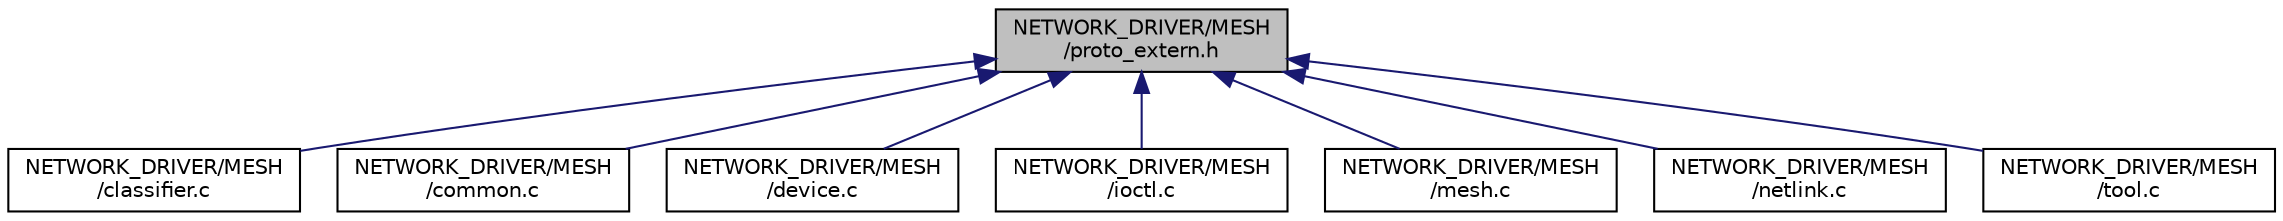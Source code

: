 digraph "NETWORK_DRIVER/MESH/proto_extern.h"
{
 // LATEX_PDF_SIZE
  edge [fontname="Helvetica",fontsize="10",labelfontname="Helvetica",labelfontsize="10"];
  node [fontname="Helvetica",fontsize="10",shape=record];
  Node1 [label="NETWORK_DRIVER/MESH\l/proto_extern.h",height=0.2,width=0.4,color="black", fillcolor="grey75", style="filled", fontcolor="black",tooltip=" "];
  Node1 -> Node2 [dir="back",color="midnightblue",fontsize="10",style="solid",fontname="Helvetica"];
  Node2 [label="NETWORK_DRIVER/MESH\l/classifier.c",height=0.2,width=0.4,color="black", fillcolor="white", style="filled",URL="$MESH_2classifier_8c.html",tooltip="Classify IP packets."];
  Node1 -> Node3 [dir="back",color="midnightblue",fontsize="10",style="solid",fontname="Helvetica"];
  Node3 [label="NETWORK_DRIVER/MESH\l/common.c",height=0.2,width=0.4,color="black", fillcolor="white", style="filled",URL="$NETWORK__DRIVER_2MESH_2common_8c.html",tooltip="implementation of emultor tx and rx"];
  Node1 -> Node4 [dir="back",color="midnightblue",fontsize="10",style="solid",fontname="Helvetica"];
  Node4 [label="NETWORK_DRIVER/MESH\l/device.c",height=0.2,width=0.4,color="black", fillcolor="white", style="filled",URL="$MESH_2device_8c.html",tooltip="Networking Device Driver for OpenAirInterface MESH."];
  Node1 -> Node5 [dir="back",color="midnightblue",fontsize="10",style="solid",fontname="Helvetica"];
  Node5 [label="NETWORK_DRIVER/MESH\l/ioctl.c",height=0.2,width=0.4,color="black", fillcolor="white", style="filled",URL="$MESH_2ioctl_8c.html",tooltip=" "];
  Node1 -> Node6 [dir="back",color="midnightblue",fontsize="10",style="solid",fontname="Helvetica"];
  Node6 [label="NETWORK_DRIVER/MESH\l/mesh.c",height=0.2,width=0.4,color="black", fillcolor="white", style="filled",URL="$mesh_8c.html",tooltip=" "];
  Node1 -> Node7 [dir="back",color="midnightblue",fontsize="10",style="solid",fontname="Helvetica"];
  Node7 [label="NETWORK_DRIVER/MESH\l/netlink.c",height=0.2,width=0.4,color="black", fillcolor="white", style="filled",URL="$MESH_2netlink_8c.html",tooltip="establish a netlink"];
  Node1 -> Node8 [dir="back",color="midnightblue",fontsize="10",style="solid",fontname="Helvetica"];
  Node8 [label="NETWORK_DRIVER/MESH\l/tool.c",height=0.2,width=0.4,color="black", fillcolor="white", style="filled",URL="$MESH_2tool_8c.html",tooltip=" "];
}

